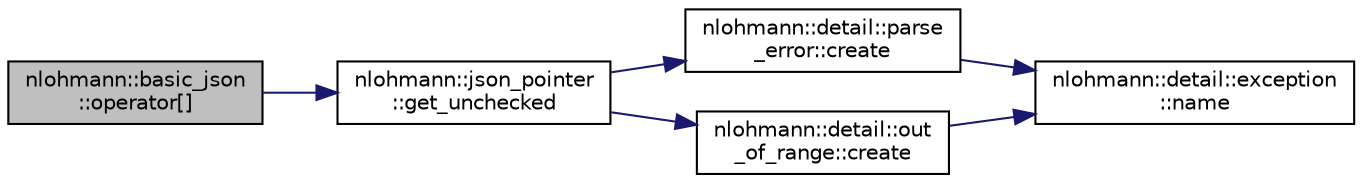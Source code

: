 digraph "nlohmann::basic_json::operator[]"
{
 // INTERACTIVE_SVG=YES
  edge [fontname="Helvetica",fontsize="10",labelfontname="Helvetica",labelfontsize="10"];
  node [fontname="Helvetica",fontsize="10",shape=record];
  rankdir="LR";
  Node405 [label="nlohmann::basic_json\l::operator[]",height=0.2,width=0.4,color="black", fillcolor="grey75", style="filled", fontcolor="black"];
  Node405 -> Node406 [color="midnightblue",fontsize="10",style="solid",fontname="Helvetica"];
  Node406 [label="nlohmann::json_pointer\l::get_unchecked",height=0.2,width=0.4,color="black", fillcolor="white", style="filled",URL="$classnlohmann_1_1json__pointer.html#a577512ee6b7f030e8872b4d29fa5c3e5",tooltip="return a reference to the pointed to value "];
  Node406 -> Node407 [color="midnightblue",fontsize="10",style="solid",fontname="Helvetica"];
  Node407 [label="nlohmann::detail::parse\l_error::create",height=0.2,width=0.4,color="black", fillcolor="white", style="filled",URL="$classnlohmann_1_1detail_1_1parse__error.html#a9fd60ad6bce80fd99686ad332faefd37",tooltip="create a parse error exception "];
  Node407 -> Node408 [color="midnightblue",fontsize="10",style="solid",fontname="Helvetica"];
  Node408 [label="nlohmann::detail::exception\l::name",height=0.2,width=0.4,color="black", fillcolor="white", style="filled",URL="$classnlohmann_1_1detail_1_1exception.html#abf41a7e9178356314082284e6cfea278"];
  Node406 -> Node409 [color="midnightblue",fontsize="10",style="solid",fontname="Helvetica"];
  Node409 [label="nlohmann::detail::out\l_of_range::create",height=0.2,width=0.4,color="black", fillcolor="white", style="filled",URL="$classnlohmann_1_1detail_1_1out__of__range.html#a3f6d82a6f967c4728a1ec735a7867073"];
  Node409 -> Node408 [color="midnightblue",fontsize="10",style="solid",fontname="Helvetica"];
}
